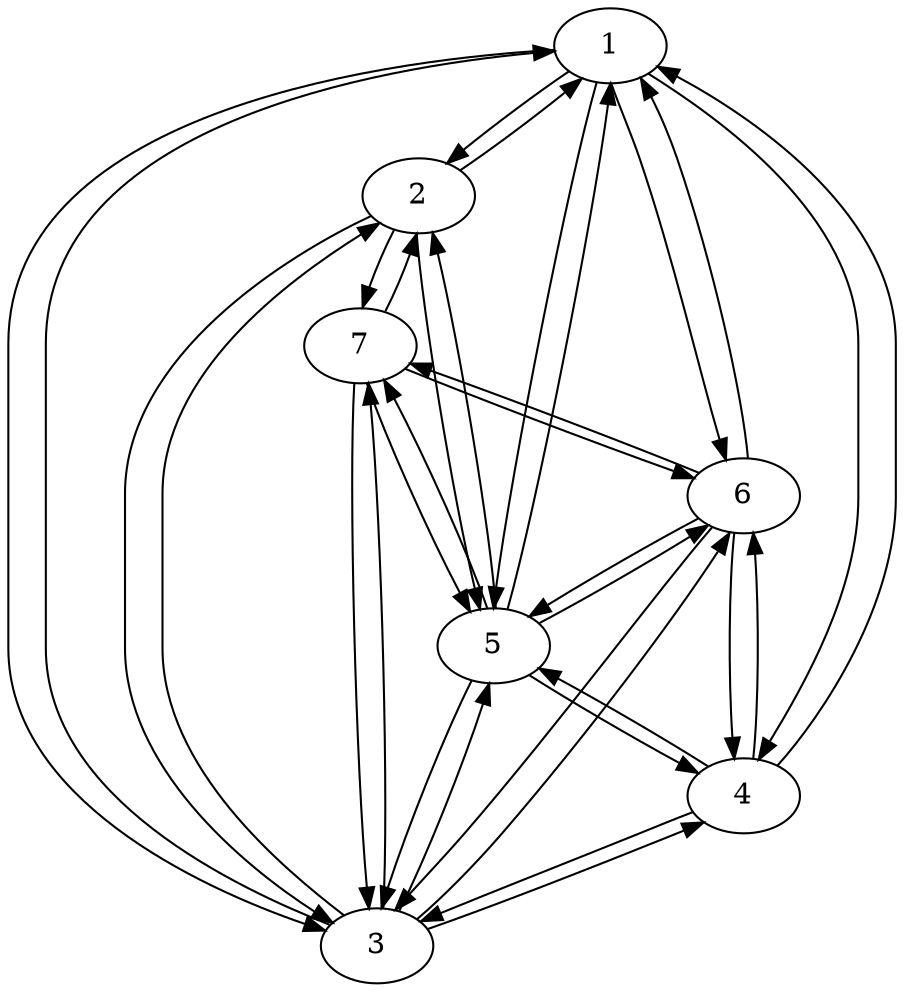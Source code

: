 digraph G {

	"1" [];
	"2" [];
	"3" [];
	"4" [];
	"5" [];
	"6" [];
	"7" [];
	"1" -> "2" [];
	"1" -> "3" [];
	"1" -> "4" [];
	"1" -> "5" [];
	"1" -> "6" [];
	"2" -> "1" [];
	"2" -> "3" [];
	"2" -> "5" [];
	"2" -> "7" [];
	"3" -> "1" [];
	"3" -> "2" [];
	"3" -> "4" [];
	"3" -> "5" [];
	"3" -> "6" [];
	"3" -> "7" [];
	"4" -> "1" [];
	"4" -> "3" [];
	"4" -> "5" [];
	"4" -> "6" [];
	"5" -> "1" [];
	"5" -> "2" [];
	"5" -> "3" [];
	"5" -> "4" [];
	"5" -> "6" [];
	"5" -> "7" [];
	"6" -> "1" [];
	"6" -> "3" [];
	"6" -> "4" [];
	"6" -> "5" [];
	"6" -> "7" [];
	"7" -> "2" [];
	"7" -> "3" [];
	"7" -> "5" [];
	"7" -> "6" [];
}
